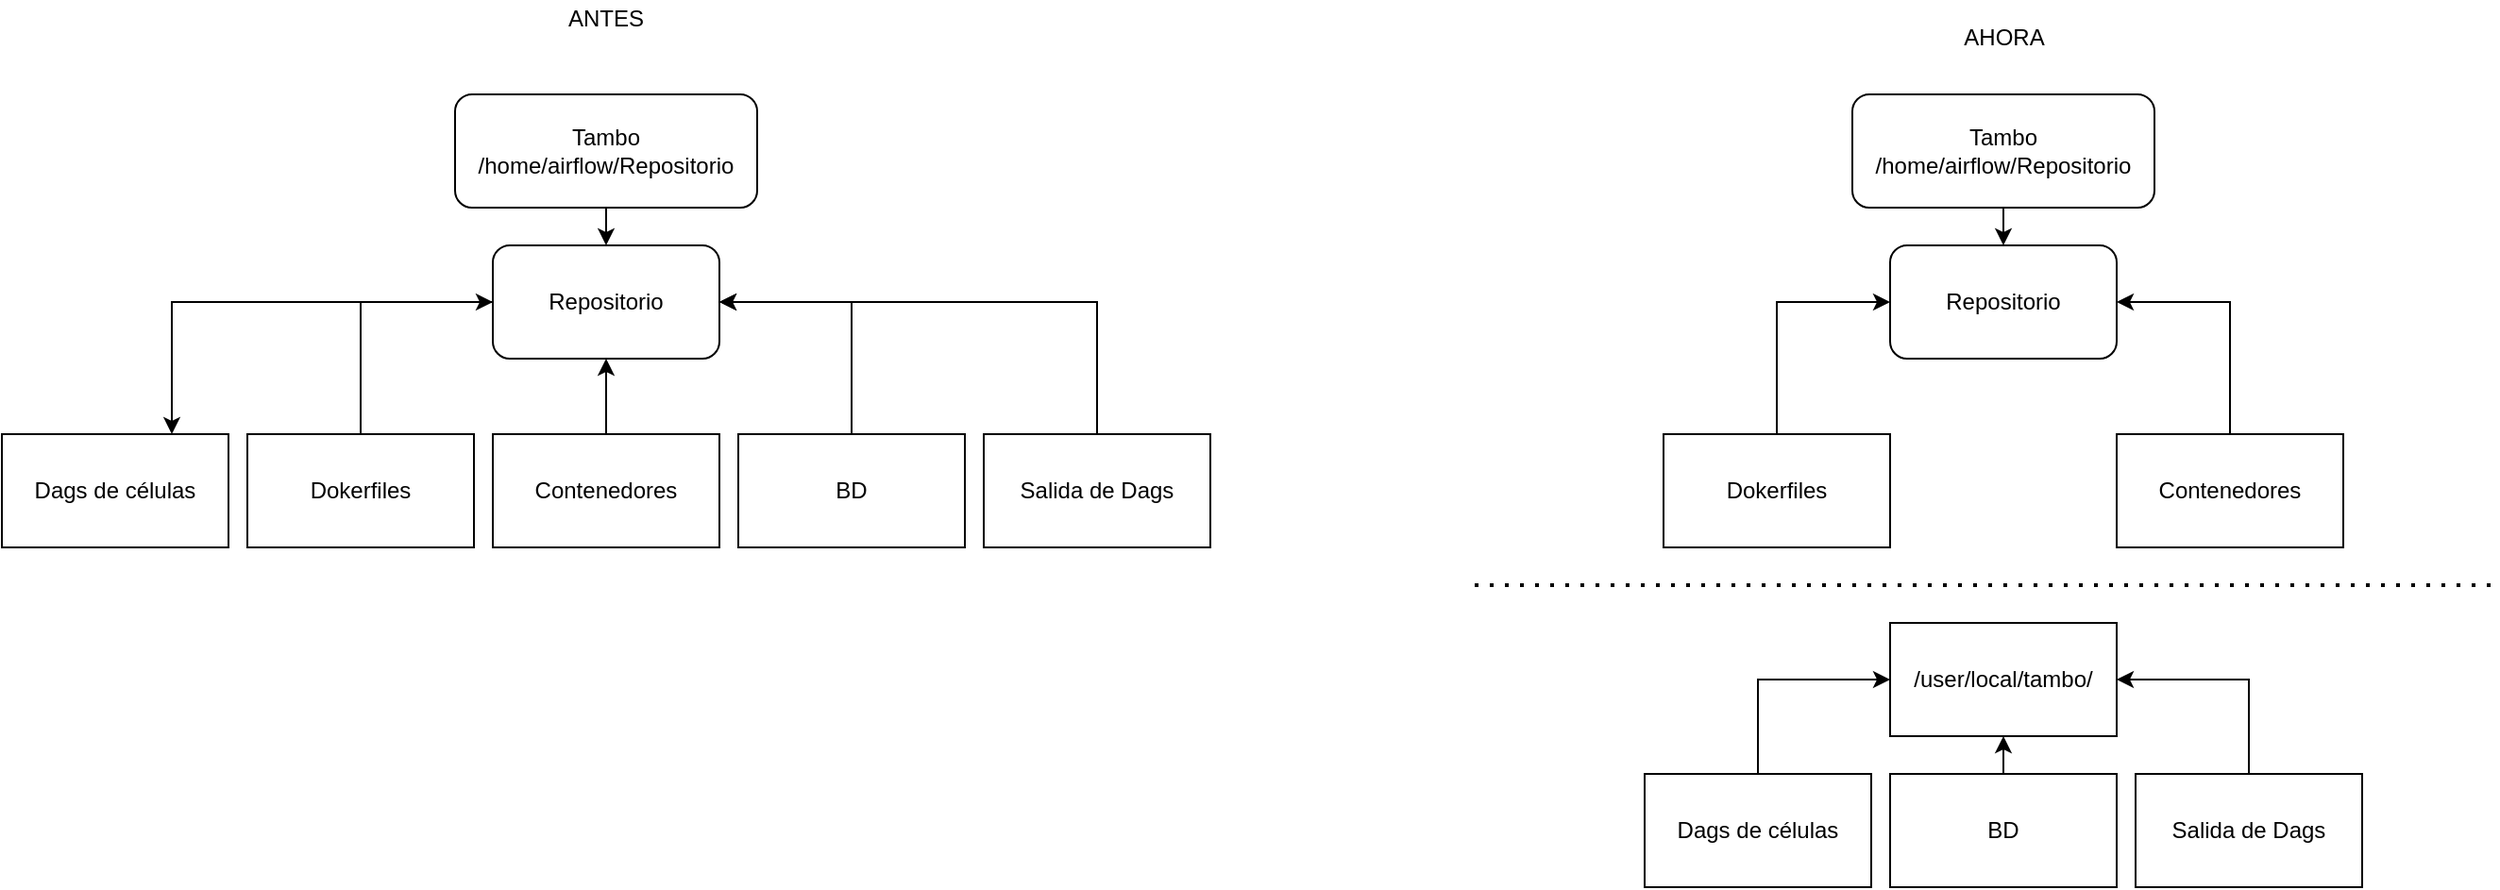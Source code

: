 <mxfile version="14.9.9" type="github">
  <diagram id="91IPUQg3jJmsBU4YLewV" name="Page-1">
    <mxGraphModel dx="2272" dy="695" grid="1" gridSize="10" guides="1" tooltips="1" connect="1" arrows="1" fold="1" page="1" pageScale="1" pageWidth="850" pageHeight="1100" math="0" shadow="0">
      <root>
        <mxCell id="0" />
        <mxCell id="1" parent="0" />
        <mxCell id="E9BA__DUHbCICw5vAPci-23" style="edgeStyle=orthogonalEdgeStyle;rounded=0;orthogonalLoop=1;jettySize=auto;html=1;exitX=0.5;exitY=1;exitDx=0;exitDy=0;entryX=0.5;entryY=0;entryDx=0;entryDy=0;" edge="1" parent="1" source="E9BA__DUHbCICw5vAPci-1" target="E9BA__DUHbCICw5vAPci-3">
          <mxGeometry relative="1" as="geometry" />
        </mxCell>
        <mxCell id="E9BA__DUHbCICw5vAPci-1" value="&lt;div&gt;Tambo&lt;/div&gt;&lt;div&gt;/home/airflow/Repositorio&lt;br&gt;&lt;/div&gt;" style="rounded=1;whiteSpace=wrap;html=1;" vertex="1" parent="1">
          <mxGeometry x="60" y="100" width="160" height="60" as="geometry" />
        </mxCell>
        <mxCell id="E9BA__DUHbCICw5vAPci-13" style="edgeStyle=orthogonalEdgeStyle;rounded=0;orthogonalLoop=1;jettySize=auto;html=1;exitX=0;exitY=0.5;exitDx=0;exitDy=0;entryX=0.75;entryY=0;entryDx=0;entryDy=0;" edge="1" parent="1" source="E9BA__DUHbCICw5vAPci-3" target="E9BA__DUHbCICw5vAPci-11">
          <mxGeometry relative="1" as="geometry" />
        </mxCell>
        <mxCell id="E9BA__DUHbCICw5vAPci-3" value="Repositorio" style="rounded=1;whiteSpace=wrap;html=1;" vertex="1" parent="1">
          <mxGeometry x="80" y="180" width="120" height="60" as="geometry" />
        </mxCell>
        <mxCell id="E9BA__DUHbCICw5vAPci-16" style="edgeStyle=orthogonalEdgeStyle;rounded=0;orthogonalLoop=1;jettySize=auto;html=1;exitX=0.5;exitY=0;exitDx=0;exitDy=0;entryX=0;entryY=0.5;entryDx=0;entryDy=0;" edge="1" parent="1" source="E9BA__DUHbCICw5vAPci-4" target="E9BA__DUHbCICw5vAPci-3">
          <mxGeometry relative="1" as="geometry" />
        </mxCell>
        <mxCell id="E9BA__DUHbCICw5vAPci-4" value="Dokerfiles" style="rounded=0;whiteSpace=wrap;html=1;" vertex="1" parent="1">
          <mxGeometry x="-50" y="280" width="120" height="60" as="geometry" />
        </mxCell>
        <mxCell id="E9BA__DUHbCICw5vAPci-17" style="edgeStyle=orthogonalEdgeStyle;rounded=0;orthogonalLoop=1;jettySize=auto;html=1;exitX=0.5;exitY=0;exitDx=0;exitDy=0;entryX=0.5;entryY=1;entryDx=0;entryDy=0;" edge="1" parent="1" source="E9BA__DUHbCICw5vAPci-7" target="E9BA__DUHbCICw5vAPci-3">
          <mxGeometry relative="1" as="geometry" />
        </mxCell>
        <mxCell id="E9BA__DUHbCICw5vAPci-7" value="Contenedores" style="rounded=0;whiteSpace=wrap;html=1;" vertex="1" parent="1">
          <mxGeometry x="80" y="280" width="120" height="60" as="geometry" />
        </mxCell>
        <mxCell id="E9BA__DUHbCICw5vAPci-20" style="edgeStyle=orthogonalEdgeStyle;rounded=0;orthogonalLoop=1;jettySize=auto;html=1;exitX=0.5;exitY=0;exitDx=0;exitDy=0;" edge="1" parent="1" source="E9BA__DUHbCICw5vAPci-8">
          <mxGeometry relative="1" as="geometry">
            <mxPoint x="200" y="210" as="targetPoint" />
            <Array as="points">
              <mxPoint x="400" y="210" />
            </Array>
          </mxGeometry>
        </mxCell>
        <mxCell id="E9BA__DUHbCICw5vAPci-8" value="Salida de Dags" style="rounded=0;whiteSpace=wrap;html=1;" vertex="1" parent="1">
          <mxGeometry x="340" y="280" width="120" height="60" as="geometry" />
        </mxCell>
        <mxCell id="E9BA__DUHbCICw5vAPci-18" style="edgeStyle=orthogonalEdgeStyle;rounded=0;orthogonalLoop=1;jettySize=auto;html=1;exitX=0.5;exitY=0;exitDx=0;exitDy=0;entryX=1;entryY=0.5;entryDx=0;entryDy=0;" edge="1" parent="1" source="E9BA__DUHbCICw5vAPci-9" target="E9BA__DUHbCICw5vAPci-3">
          <mxGeometry relative="1" as="geometry" />
        </mxCell>
        <mxCell id="E9BA__DUHbCICw5vAPci-9" value="BD" style="rounded=0;whiteSpace=wrap;html=1;" vertex="1" parent="1">
          <mxGeometry x="210" y="280" width="120" height="60" as="geometry" />
        </mxCell>
        <mxCell id="E9BA__DUHbCICw5vAPci-11" value="Dags de células" style="rounded=0;whiteSpace=wrap;html=1;" vertex="1" parent="1">
          <mxGeometry x="-180" y="280" width="120" height="60" as="geometry" />
        </mxCell>
        <mxCell id="E9BA__DUHbCICw5vAPci-24" style="edgeStyle=orthogonalEdgeStyle;rounded=0;orthogonalLoop=1;jettySize=auto;html=1;exitX=0.5;exitY=1;exitDx=0;exitDy=0;entryX=0.5;entryY=0;entryDx=0;entryDy=0;" edge="1" parent="1" source="E9BA__DUHbCICw5vAPci-25" target="E9BA__DUHbCICw5vAPci-27">
          <mxGeometry relative="1" as="geometry" />
        </mxCell>
        <mxCell id="E9BA__DUHbCICw5vAPci-25" value="&lt;div&gt;Tambo&lt;/div&gt;&lt;div&gt;/home/airflow/Repositorio&lt;br&gt;&lt;/div&gt;" style="rounded=1;whiteSpace=wrap;html=1;" vertex="1" parent="1">
          <mxGeometry x="800" y="100" width="160" height="60" as="geometry" />
        </mxCell>
        <mxCell id="E9BA__DUHbCICw5vAPci-27" value="Repositorio" style="rounded=1;whiteSpace=wrap;html=1;" vertex="1" parent="1">
          <mxGeometry x="820" y="180" width="120" height="60" as="geometry" />
        </mxCell>
        <mxCell id="E9BA__DUHbCICw5vAPci-28" style="edgeStyle=orthogonalEdgeStyle;rounded=0;orthogonalLoop=1;jettySize=auto;html=1;exitX=0.5;exitY=0;exitDx=0;exitDy=0;entryX=0;entryY=0.5;entryDx=0;entryDy=0;" edge="1" parent="1" source="E9BA__DUHbCICw5vAPci-29" target="E9BA__DUHbCICw5vAPci-27">
          <mxGeometry relative="1" as="geometry" />
        </mxCell>
        <mxCell id="E9BA__DUHbCICw5vAPci-29" value="Dokerfiles" style="rounded=0;whiteSpace=wrap;html=1;" vertex="1" parent="1">
          <mxGeometry x="700" y="280" width="120" height="60" as="geometry" />
        </mxCell>
        <mxCell id="E9BA__DUHbCICw5vAPci-30" style="edgeStyle=orthogonalEdgeStyle;rounded=0;orthogonalLoop=1;jettySize=auto;html=1;exitX=0.5;exitY=0;exitDx=0;exitDy=0;entryX=1;entryY=0.5;entryDx=0;entryDy=0;" edge="1" parent="1" source="E9BA__DUHbCICw5vAPci-31" target="E9BA__DUHbCICw5vAPci-27">
          <mxGeometry relative="1" as="geometry" />
        </mxCell>
        <mxCell id="E9BA__DUHbCICw5vAPci-31" value="Contenedores" style="rounded=0;whiteSpace=wrap;html=1;" vertex="1" parent="1">
          <mxGeometry x="940" y="280" width="120" height="60" as="geometry" />
        </mxCell>
        <mxCell id="E9BA__DUHbCICw5vAPci-43" style="edgeStyle=orthogonalEdgeStyle;rounded=0;orthogonalLoop=1;jettySize=auto;html=1;exitX=0.5;exitY=0;exitDx=0;exitDy=0;entryX=1;entryY=0.5;entryDx=0;entryDy=0;" edge="1" parent="1" source="E9BA__DUHbCICw5vAPci-33" target="E9BA__DUHbCICw5vAPci-40">
          <mxGeometry relative="1" as="geometry" />
        </mxCell>
        <mxCell id="E9BA__DUHbCICw5vAPci-33" value="Salida de Dags" style="rounded=0;whiteSpace=wrap;html=1;" vertex="1" parent="1">
          <mxGeometry x="950" y="460" width="120" height="60" as="geometry" />
        </mxCell>
        <mxCell id="E9BA__DUHbCICw5vAPci-44" style="edgeStyle=orthogonalEdgeStyle;rounded=0;orthogonalLoop=1;jettySize=auto;html=1;exitX=0.5;exitY=0;exitDx=0;exitDy=0;entryX=0.5;entryY=1;entryDx=0;entryDy=0;" edge="1" parent="1" source="E9BA__DUHbCICw5vAPci-35" target="E9BA__DUHbCICw5vAPci-40">
          <mxGeometry relative="1" as="geometry" />
        </mxCell>
        <mxCell id="E9BA__DUHbCICw5vAPci-35" value="BD" style="rounded=0;whiteSpace=wrap;html=1;" vertex="1" parent="1">
          <mxGeometry x="820" y="460" width="120" height="60" as="geometry" />
        </mxCell>
        <mxCell id="E9BA__DUHbCICw5vAPci-42" style="edgeStyle=orthogonalEdgeStyle;rounded=0;orthogonalLoop=1;jettySize=auto;html=1;exitX=0.5;exitY=0;exitDx=0;exitDy=0;entryX=0;entryY=0.5;entryDx=0;entryDy=0;" edge="1" parent="1" source="E9BA__DUHbCICw5vAPci-36" target="E9BA__DUHbCICw5vAPci-40">
          <mxGeometry relative="1" as="geometry" />
        </mxCell>
        <mxCell id="E9BA__DUHbCICw5vAPci-36" value="Dags de células" style="rounded=0;whiteSpace=wrap;html=1;" vertex="1" parent="1">
          <mxGeometry x="690" y="460" width="120" height="60" as="geometry" />
        </mxCell>
        <mxCell id="E9BA__DUHbCICw5vAPci-37" value="ANTES" style="text;html=1;strokeColor=none;fillColor=none;align=center;verticalAlign=middle;whiteSpace=wrap;rounded=0;" vertex="1" parent="1">
          <mxGeometry x="120" y="50" width="40" height="20" as="geometry" />
        </mxCell>
        <mxCell id="E9BA__DUHbCICw5vAPci-38" value="AHORA" style="text;html=1;align=center;verticalAlign=middle;resizable=0;points=[];autosize=1;strokeColor=none;" vertex="1" parent="1">
          <mxGeometry x="850" y="60" width="60" height="20" as="geometry" />
        </mxCell>
        <mxCell id="E9BA__DUHbCICw5vAPci-40" value="/user/local/tambo/" style="rounded=0;whiteSpace=wrap;html=1;" vertex="1" parent="1">
          <mxGeometry x="820" y="380" width="120" height="60" as="geometry" />
        </mxCell>
        <mxCell id="E9BA__DUHbCICw5vAPci-45" value="" style="endArrow=none;dashed=1;html=1;dashPattern=1 3;strokeWidth=2;" edge="1" parent="1">
          <mxGeometry width="50" height="50" relative="1" as="geometry">
            <mxPoint x="600" y="360" as="sourcePoint" />
            <mxPoint x="1140" y="360" as="targetPoint" />
          </mxGeometry>
        </mxCell>
      </root>
    </mxGraphModel>
  </diagram>
</mxfile>
